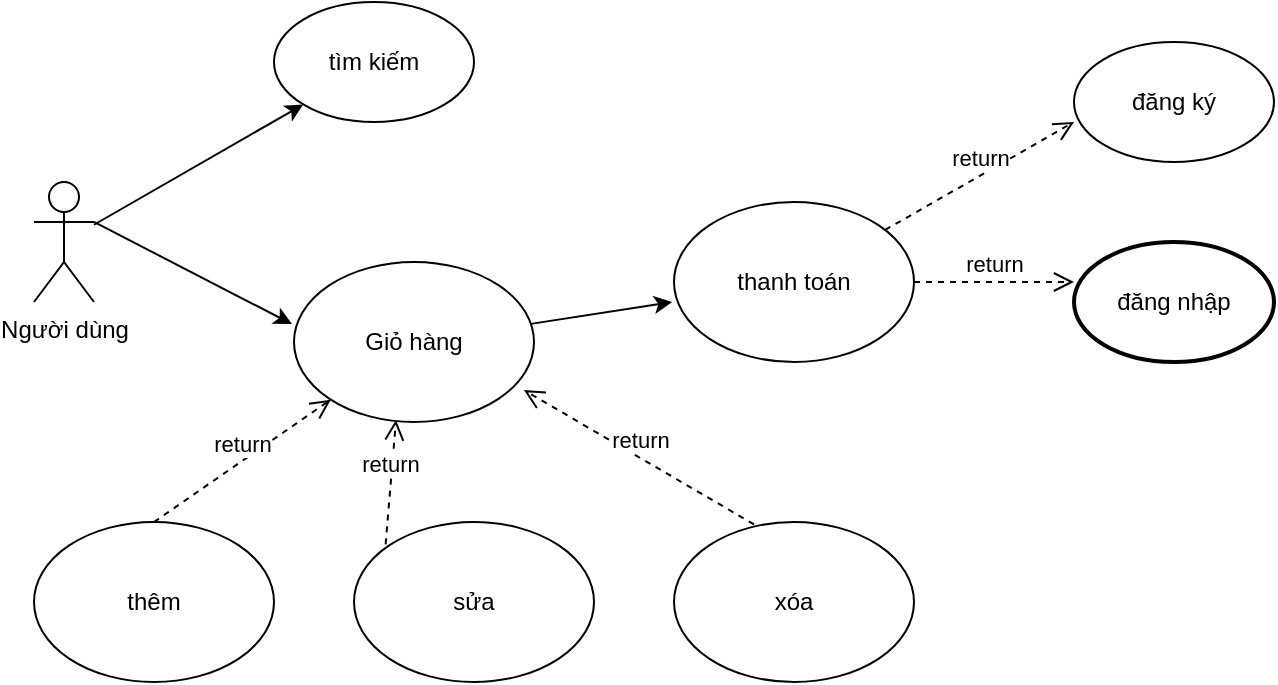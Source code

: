 <mxfile version="13.6.4" type="github">
  <diagram id="qeMiACUy2y1XNgTzEmmQ" name="Page-1">
    <mxGraphModel dx="1422" dy="804" grid="1" gridSize="10" guides="1" tooltips="1" connect="1" arrows="1" fold="1" page="1" pageScale="1" pageWidth="827" pageHeight="1169" math="0" shadow="0">
      <root>
        <mxCell id="0" />
        <mxCell id="1" parent="0" />
        <mxCell id="RWgcH_A_QD28LwwvBz8D-1" value="Người dùng" style="shape=umlActor;verticalLabelPosition=bottom;verticalAlign=top;html=1;outlineConnect=0;" vertex="1" parent="1">
          <mxGeometry x="80" y="350" width="30" height="60" as="geometry" />
        </mxCell>
        <mxCell id="RWgcH_A_QD28LwwvBz8D-2" value="tìm kiếm" style="ellipse;whiteSpace=wrap;html=1;" vertex="1" parent="1">
          <mxGeometry x="200" y="260" width="100" height="60" as="geometry" />
        </mxCell>
        <mxCell id="RWgcH_A_QD28LwwvBz8D-4" value="" style="endArrow=classic;html=1;entryX=0;entryY=1;entryDx=0;entryDy=0;" edge="1" parent="1" source="RWgcH_A_QD28LwwvBz8D-1" target="RWgcH_A_QD28LwwvBz8D-2">
          <mxGeometry width="50" height="50" relative="1" as="geometry">
            <mxPoint x="160" y="360" as="sourcePoint" />
            <mxPoint x="210" y="310" as="targetPoint" />
          </mxGeometry>
        </mxCell>
        <mxCell id="RWgcH_A_QD28LwwvBz8D-10" value="" style="endArrow=classic;html=1;exitX=1;exitY=0.333;exitDx=0;exitDy=0;exitPerimeter=0;entryX=0.075;entryY=0.263;entryDx=0;entryDy=0;entryPerimeter=0;" edge="1" parent="1" source="RWgcH_A_QD28LwwvBz8D-1">
          <mxGeometry width="50" height="50" relative="1" as="geometry">
            <mxPoint x="110" y="420" as="sourcePoint" />
            <mxPoint x="209" y="421.04" as="targetPoint" />
          </mxGeometry>
        </mxCell>
        <mxCell id="RWgcH_A_QD28LwwvBz8D-11" value="Giỏ hàng" style="ellipse;whiteSpace=wrap;html=1;" vertex="1" parent="1">
          <mxGeometry x="210" y="390" width="120" height="80" as="geometry" />
        </mxCell>
        <mxCell id="RWgcH_A_QD28LwwvBz8D-14" value="return" style="html=1;verticalAlign=bottom;endArrow=open;dashed=1;endSize=8;exitX=0.5;exitY=0;exitDx=0;exitDy=0;" edge="1" parent="1" source="RWgcH_A_QD28LwwvBz8D-15" target="RWgcH_A_QD28LwwvBz8D-11">
          <mxGeometry relative="1" as="geometry">
            <mxPoint x="230" y="480" as="sourcePoint" />
            <mxPoint x="150" y="480" as="targetPoint" />
          </mxGeometry>
        </mxCell>
        <mxCell id="RWgcH_A_QD28LwwvBz8D-15" value="thêm" style="ellipse;whiteSpace=wrap;html=1;" vertex="1" parent="1">
          <mxGeometry x="80" y="520" width="120" height="80" as="geometry" />
        </mxCell>
        <mxCell id="RWgcH_A_QD28LwwvBz8D-16" value="sửa" style="ellipse;whiteSpace=wrap;html=1;" vertex="1" parent="1">
          <mxGeometry x="240" y="520" width="120" height="80" as="geometry" />
        </mxCell>
        <mxCell id="RWgcH_A_QD28LwwvBz8D-17" value="xóa" style="ellipse;whiteSpace=wrap;html=1;" vertex="1" parent="1">
          <mxGeometry x="400" y="520" width="120" height="80" as="geometry" />
        </mxCell>
        <mxCell id="RWgcH_A_QD28LwwvBz8D-18" value="return" style="html=1;verticalAlign=bottom;endArrow=open;dashed=1;endSize=8;exitX=0.5;exitY=0;exitDx=0;exitDy=0;entryX=0.425;entryY=0.988;entryDx=0;entryDy=0;entryPerimeter=0;" edge="1" parent="1" target="RWgcH_A_QD28LwwvBz8D-11">
          <mxGeometry relative="1" as="geometry">
            <mxPoint x="255.81" y="531.19" as="sourcePoint" />
            <mxPoint x="344.191" y="470.003" as="targetPoint" />
            <Array as="points">
              <mxPoint x="255.81" y="531.19" />
            </Array>
          </mxGeometry>
        </mxCell>
        <mxCell id="RWgcH_A_QD28LwwvBz8D-19" value="return" style="html=1;verticalAlign=bottom;endArrow=open;dashed=1;endSize=8;exitX=0.5;exitY=0;exitDx=0;exitDy=0;entryX=0.958;entryY=0.8;entryDx=0;entryDy=0;entryPerimeter=0;" edge="1" parent="1" target="RWgcH_A_QD28LwwvBz8D-11">
          <mxGeometry relative="1" as="geometry">
            <mxPoint x="440" y="521.19" as="sourcePoint" />
            <mxPoint x="528.381" y="460.003" as="targetPoint" />
          </mxGeometry>
        </mxCell>
        <mxCell id="RWgcH_A_QD28LwwvBz8D-20" value="thanh toán" style="ellipse;whiteSpace=wrap;html=1;" vertex="1" parent="1">
          <mxGeometry x="400" y="360" width="120" height="80" as="geometry" />
        </mxCell>
        <mxCell id="RWgcH_A_QD28LwwvBz8D-21" value="" style="endArrow=classic;html=1;entryX=-0.008;entryY=0.625;entryDx=0;entryDy=0;entryPerimeter=0;" edge="1" parent="1" source="RWgcH_A_QD28LwwvBz8D-11" target="RWgcH_A_QD28LwwvBz8D-20">
          <mxGeometry width="50" height="50" relative="1" as="geometry">
            <mxPoint x="320" y="388.96" as="sourcePoint" />
            <mxPoint x="419" y="440" as="targetPoint" />
          </mxGeometry>
        </mxCell>
        <mxCell id="RWgcH_A_QD28LwwvBz8D-22" value="return" style="html=1;verticalAlign=bottom;endArrow=open;dashed=1;endSize=8;exitX=1;exitY=0.5;exitDx=0;exitDy=0;" edge="1" parent="1" source="RWgcH_A_QD28LwwvBz8D-20">
          <mxGeometry relative="1" as="geometry">
            <mxPoint x="600" y="390" as="sourcePoint" />
            <mxPoint x="600" y="400" as="targetPoint" />
          </mxGeometry>
        </mxCell>
        <mxCell id="RWgcH_A_QD28LwwvBz8D-23" value="đăng nhập" style="strokeWidth=2;html=1;shape=mxgraph.flowchart.start_1;whiteSpace=wrap;" vertex="1" parent="1">
          <mxGeometry x="600" y="380" width="100" height="60" as="geometry" />
        </mxCell>
        <mxCell id="RWgcH_A_QD28LwwvBz8D-24" value="return" style="html=1;verticalAlign=bottom;endArrow=open;dashed=1;endSize=8;" edge="1" parent="1" source="RWgcH_A_QD28LwwvBz8D-20">
          <mxGeometry relative="1" as="geometry">
            <mxPoint x="610" y="320" as="sourcePoint" />
            <mxPoint x="600" y="320" as="targetPoint" />
          </mxGeometry>
        </mxCell>
        <mxCell id="RWgcH_A_QD28LwwvBz8D-25" value="đăng ký" style="ellipse;whiteSpace=wrap;html=1;" vertex="1" parent="1">
          <mxGeometry x="600" y="280" width="100" height="60" as="geometry" />
        </mxCell>
      </root>
    </mxGraphModel>
  </diagram>
</mxfile>
